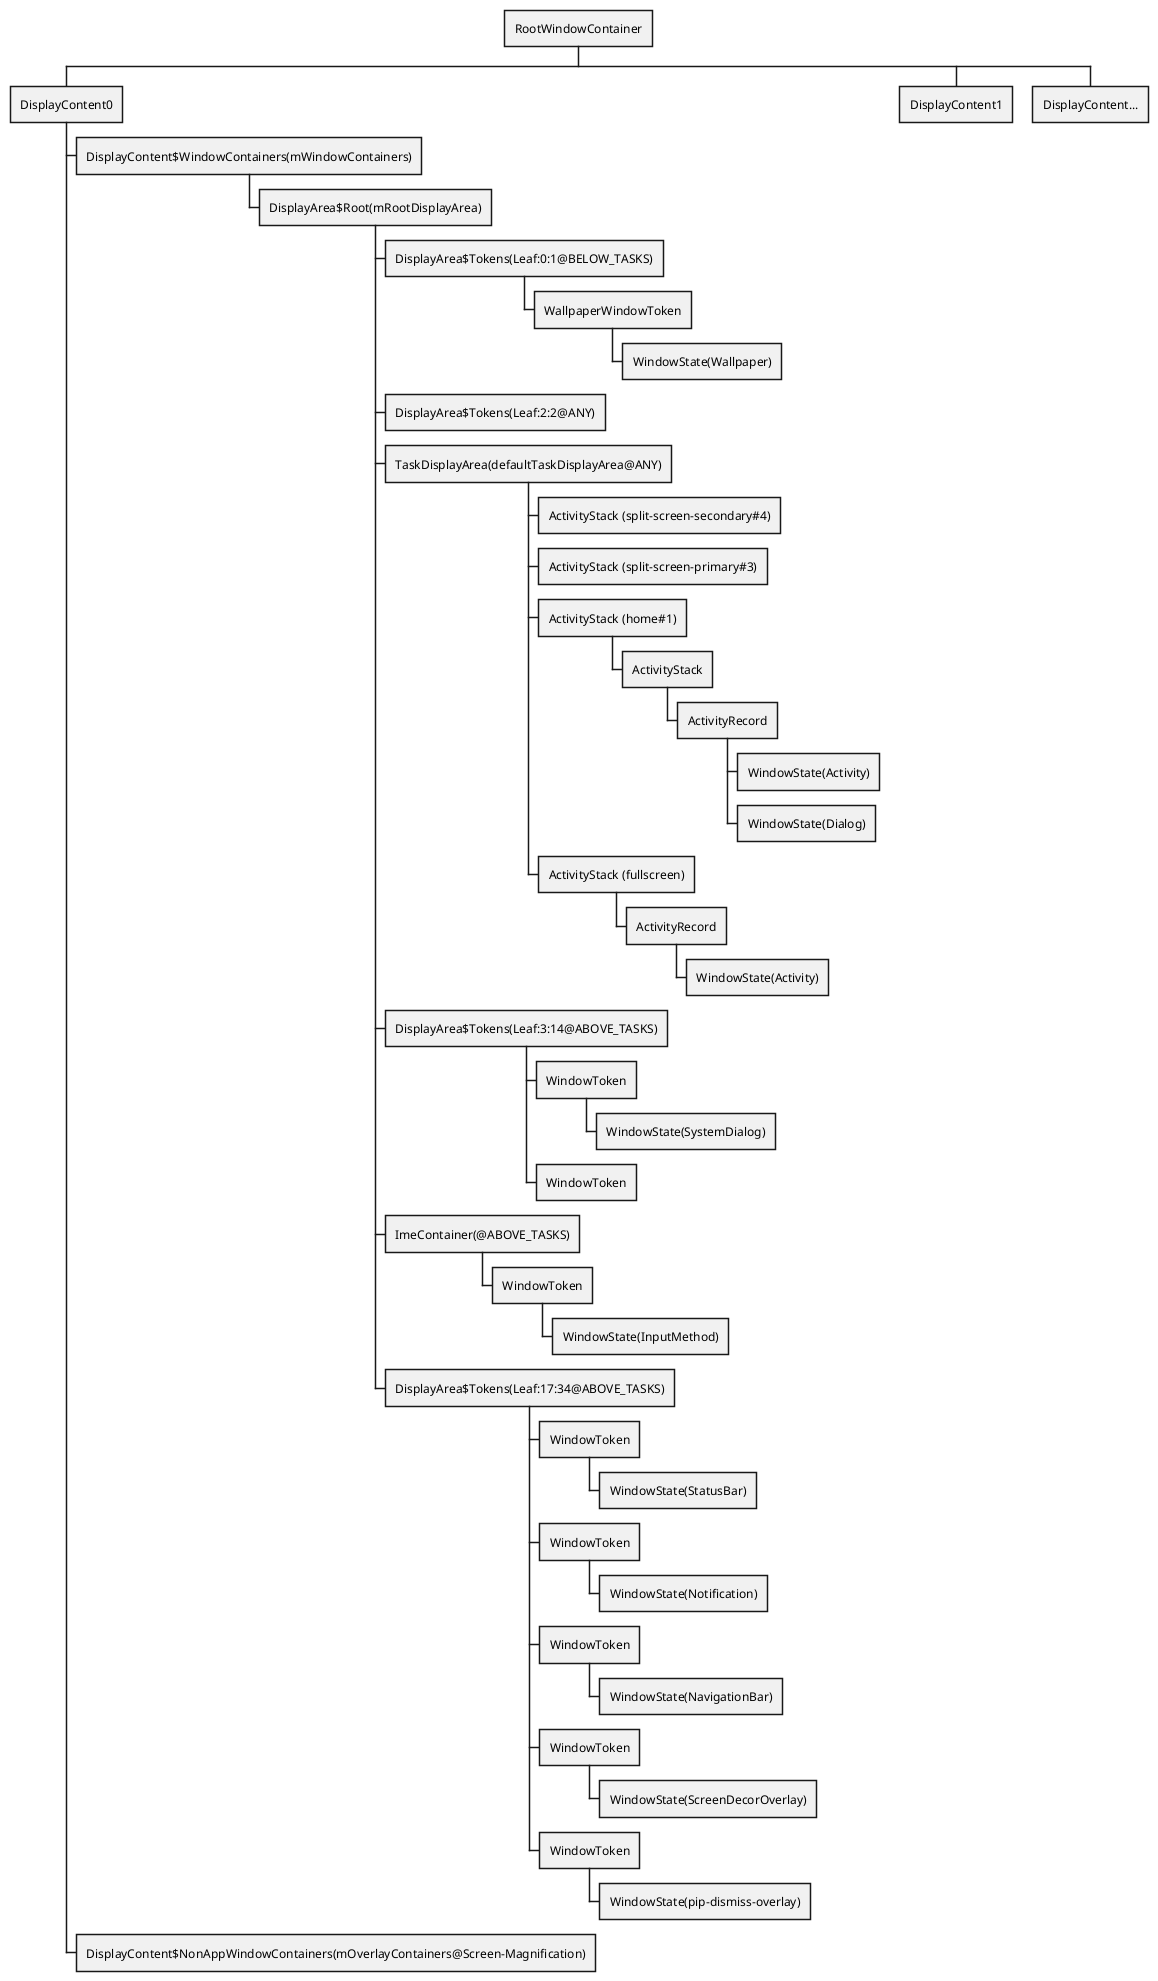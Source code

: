 @startwbs
'https://plantuml.com/wbs-diagram

* RootWindowContainer
** DisplayContent0

*** DisplayContent$WindowContainers(mWindowContainers)
**** DisplayArea$Root(mRootDisplayArea)
***** DisplayArea$Tokens(Leaf:0:1@BELOW_TASKS)
****** WallpaperWindowToken
******* WindowState(Wallpaper)
***** DisplayArea$Tokens(Leaf:2:2@ANY)
***** TaskDisplayArea(defaultTaskDisplayArea@ANY)
****** ActivityStack (split-screen-secondary#4)
****** ActivityStack (split-screen-primary#3)
****** ActivityStack (home#1)
******* ActivityStack
******** ActivityRecord
********* WindowState(Activity)
********* WindowState(Dialog)
****** ActivityStack (fullscreen)
******* ActivityRecord
******** WindowState(Activity)
***** DisplayArea$Tokens(Leaf:3:14@ABOVE_TASKS)
****** WindowToken
******* WindowState(SystemDialog)
****** WindowToken
***** ImeContainer(@ABOVE_TASKS)
****** WindowToken
******* WindowState(InputMethod)
***** DisplayArea$Tokens(Leaf:17:34@ABOVE_TASKS)
****** WindowToken
******* WindowState(StatusBar)
****** WindowToken
******* WindowState(Notification)
****** WindowToken
******* WindowState(NavigationBar)
****** WindowToken
******* WindowState(ScreenDecorOverlay)
****** WindowToken
******* WindowState(pip-dismiss-overlay)


*** DisplayContent$NonAppWindowContainers(mOverlayContainers@Screen-Magnification)

** DisplayContent1

** DisplayContent...
@endwbs